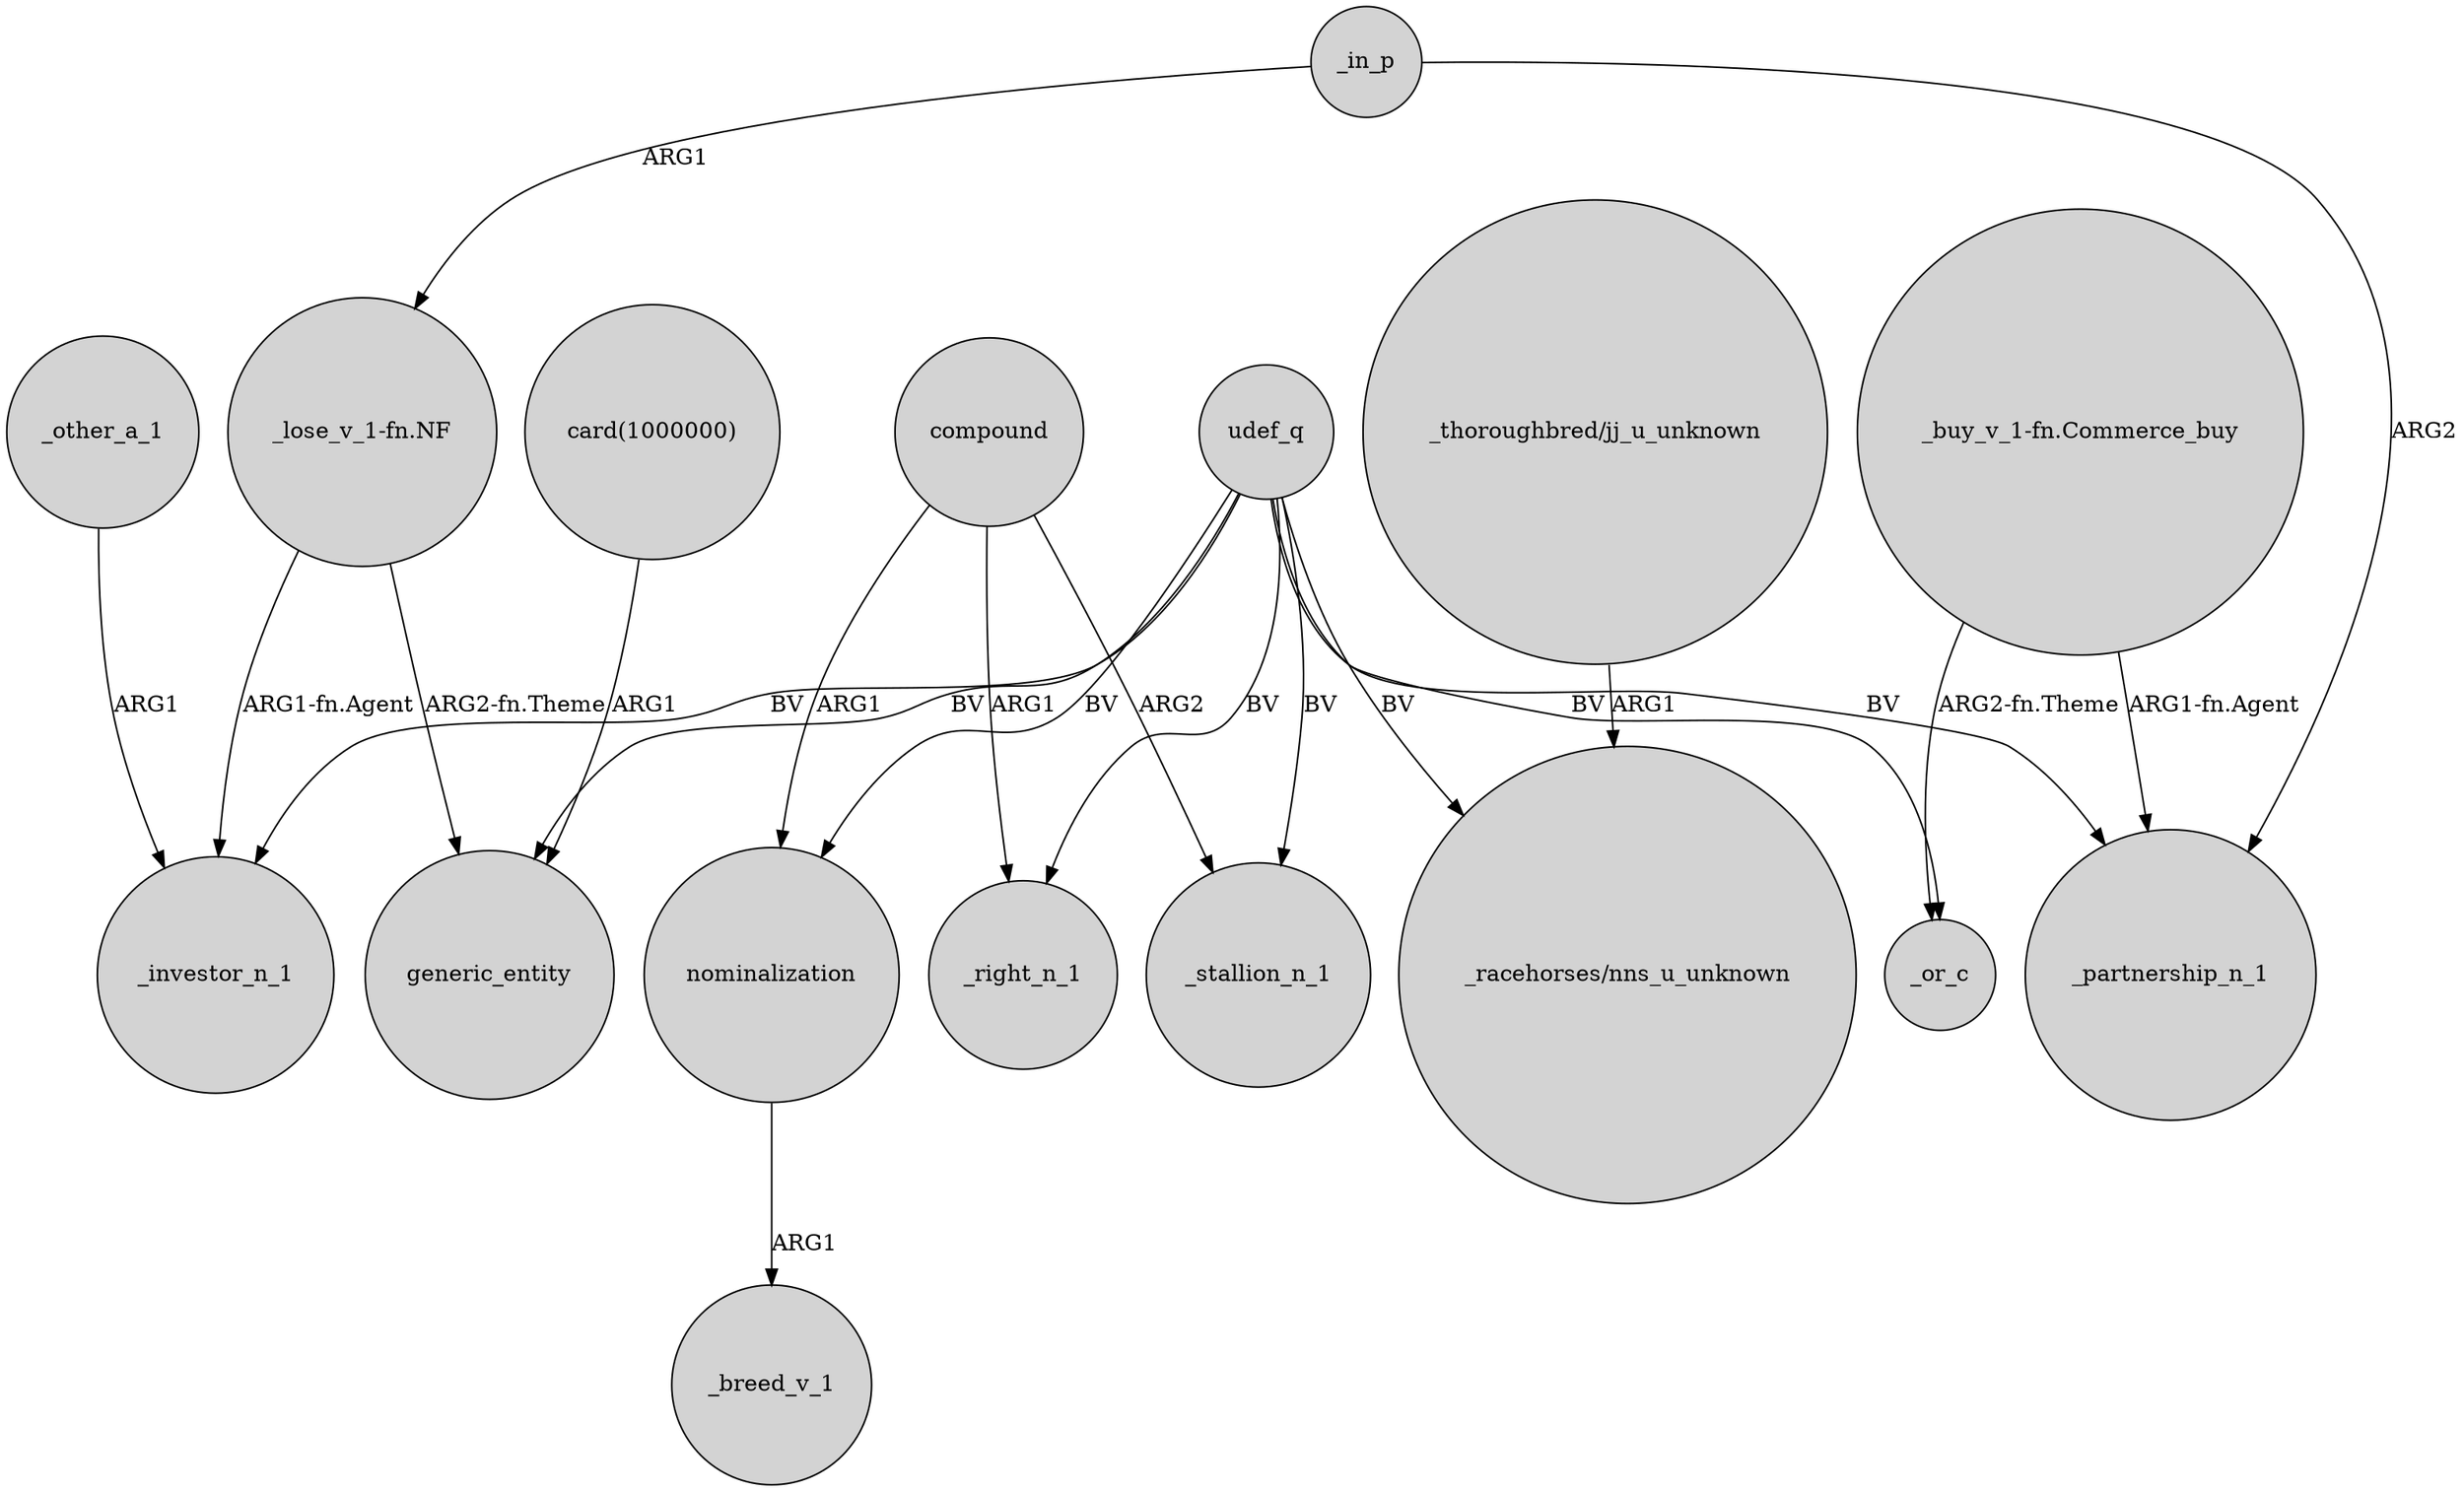 digraph {
	node [shape=circle style=filled]
	_other_a_1 -> _investor_n_1 [label=ARG1]
	"card(1000000)" -> generic_entity [label=ARG1]
	_in_p -> "_lose_v_1-fn.NF" [label=ARG1]
	_in_p -> _partnership_n_1 [label=ARG2]
	"_buy_v_1-fn.Commerce_buy" -> _partnership_n_1 [label="ARG1-fn.Agent"]
	udef_q -> generic_entity [label=BV]
	udef_q -> _stallion_n_1 [label=BV]
	nominalization -> _breed_v_1 [label=ARG1]
	udef_q -> _investor_n_1 [label=BV]
	udef_q -> "_racehorses/nns_u_unknown" [label=BV]
	"_buy_v_1-fn.Commerce_buy" -> _or_c [label="ARG2-fn.Theme"]
	udef_q -> _or_c [label=BV]
	compound -> _stallion_n_1 [label=ARG2]
	udef_q -> _right_n_1 [label=BV]
	"_thoroughbred/jj_u_unknown" -> "_racehorses/nns_u_unknown" [label=ARG1]
	"_lose_v_1-fn.NF" -> _investor_n_1 [label="ARG1-fn.Agent"]
	udef_q -> nominalization [label=BV]
	compound -> _right_n_1 [label=ARG1]
	udef_q -> _partnership_n_1 [label=BV]
	compound -> nominalization [label=ARG1]
	"_lose_v_1-fn.NF" -> generic_entity [label="ARG2-fn.Theme"]
}

